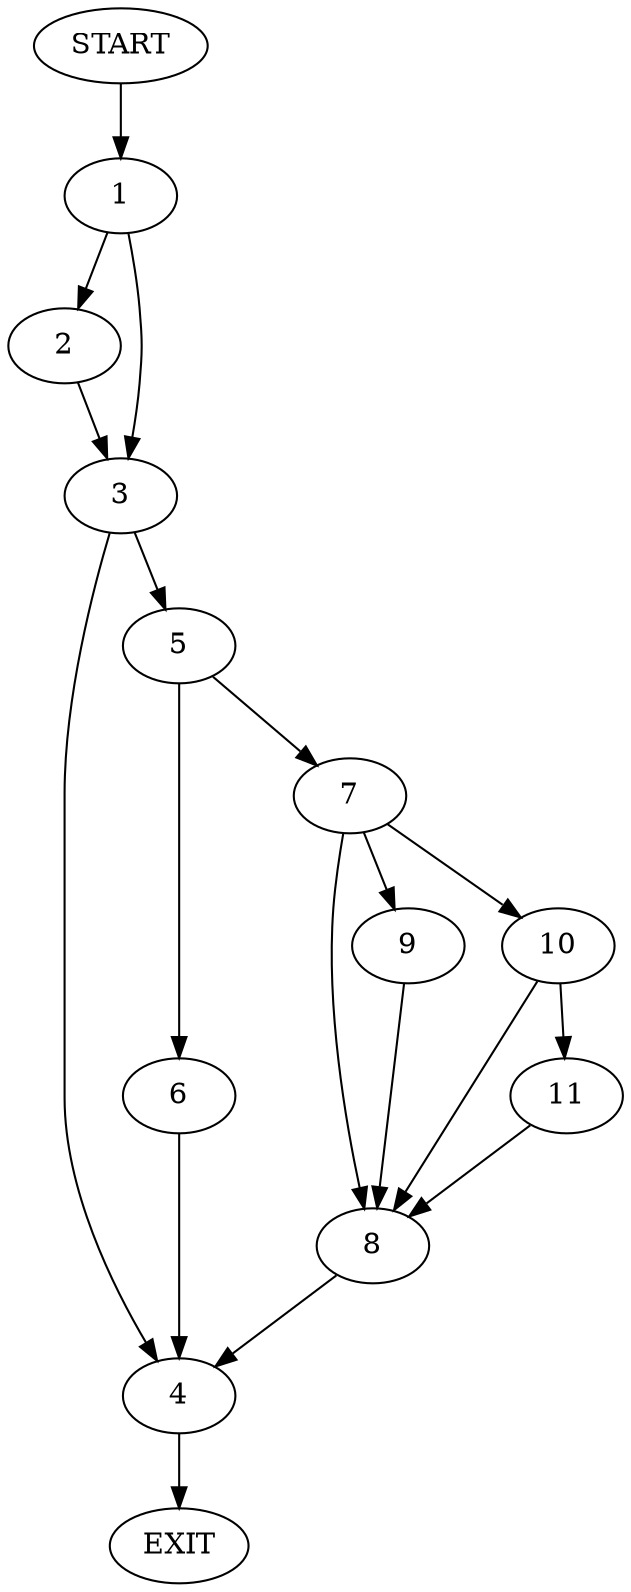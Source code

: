 digraph {
0 [label="START"]
12 [label="EXIT"]
0 -> 1
1 -> 2
1 -> 3
3 -> 4
3 -> 5
2 -> 3
5 -> 6
5 -> 7
4 -> 12
6 -> 4
7 -> 8
7 -> 9
7 -> 10
10 -> 8
10 -> 11
8 -> 4
9 -> 8
11 -> 8
}
